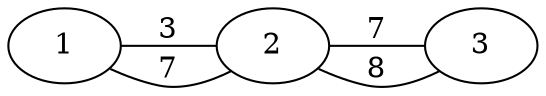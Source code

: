 graph {
    rankdir=LR
    1 -- 2 [label=3, len=3]
    1 -- 2 [label=7, len=7]
    2 -- 3 [label=7, len=7]
    2 -- 3 [label=8, len=8]
}
